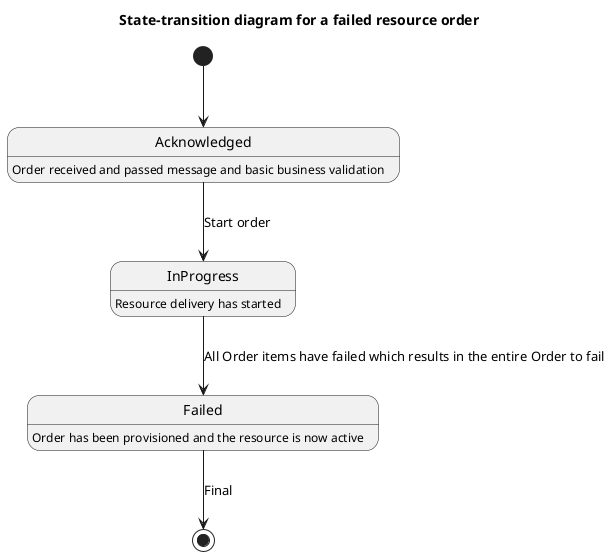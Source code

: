 @startuml

title State-transition diagram for a failed resource order
Acknowledged: Order received and passed message and basic business validation
[*] --> Acknowledged
Acknowledged --> InProgress : Start order
InProgress: Resource delivery has started
InProgress --> Failed : All Order items have failed which results in the entire Order to fail
Failed: Order has been provisioned and the resource is now active
Failed --> [*] : Final


@enduml